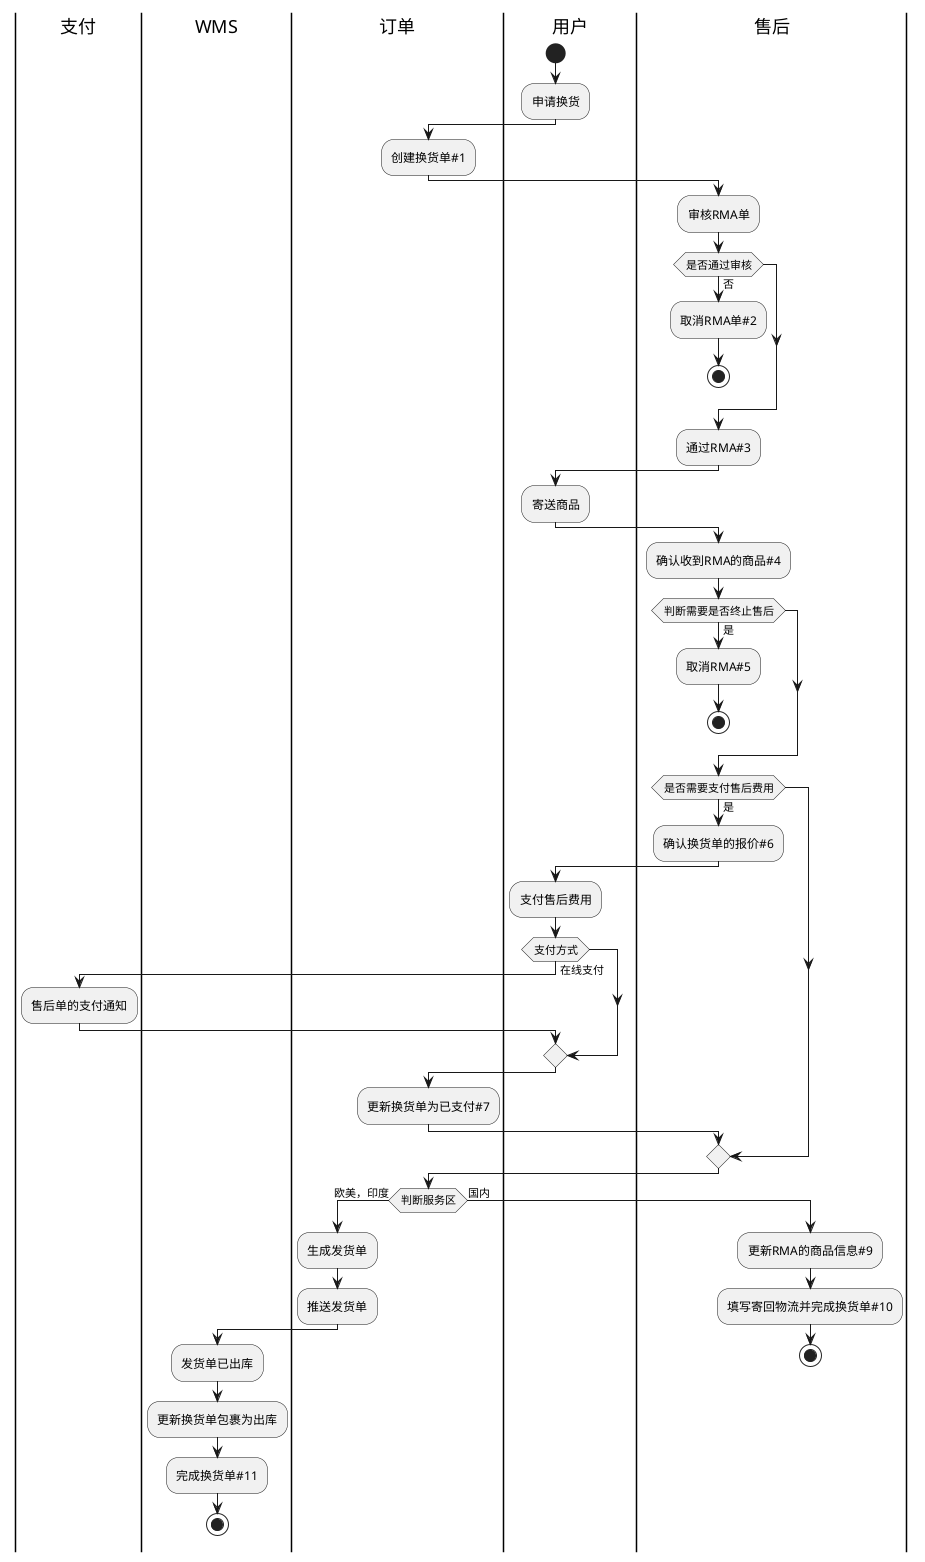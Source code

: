 
@startuml

|支付|
    |WMS|
|订单|
|用户|
|售后|
|用户|
start
:申请换货;
|支付|
|订单|
:创建换货单#1;
|售后|
:审核RMA单;

|售后|
if(是否通过审核)then(否)
    |售后|
    :取消RMA单#2;
    stop
endif

|售后|
:通过RMA#3;

|用户|
:寄送商品;

|售后|
:确认收到RMA的商品#4;



|售后|
if(判断需要是否终止售后)then(是)
     |售后|
    :取消RMA#5;
    stop
endif


|售后|
if(是否需要支付售后费用)then(是)
    |售后|
    :确认换货单的报价#6;
    |用户|
    :支付售后费用;
    if(支付方式)then(在线支付)
        |支付|
        :售后单的支付通知;
    endif
     |订单|
     :更新换货单为已支付#7;
endif

|订单|
if(判断服务区) then (欧美，印度)
    |订单|
    :生成发货单;
    :推送发货单;
    |WMS|
    :发货单已出库;
    :更新换货单包裹为出库;
    :完成换货单#11;
    stop;
else (国内)
    |售后|
    :更新RMA的商品信息#9;
    :填写寄回物流并完成换货单#10;
    stop;
endif

@endnuml

#1  通知售后 创建RMA
#2  通知订单 取消换货单
#3  通知订单 通过换货单
#4  通知订单 确认换货单的商品
#5  通知订单 取消换货单并更新取消物流;
#6  通知订单 更新换货单的应付金额
#7  通知售后 更新RMA为已支付
#9  通知订单 更新换货单的商品信息
#10 通知订单 完成换货单并填写寄回物流
@11 通知售后 完成RMA并填写寄回物流